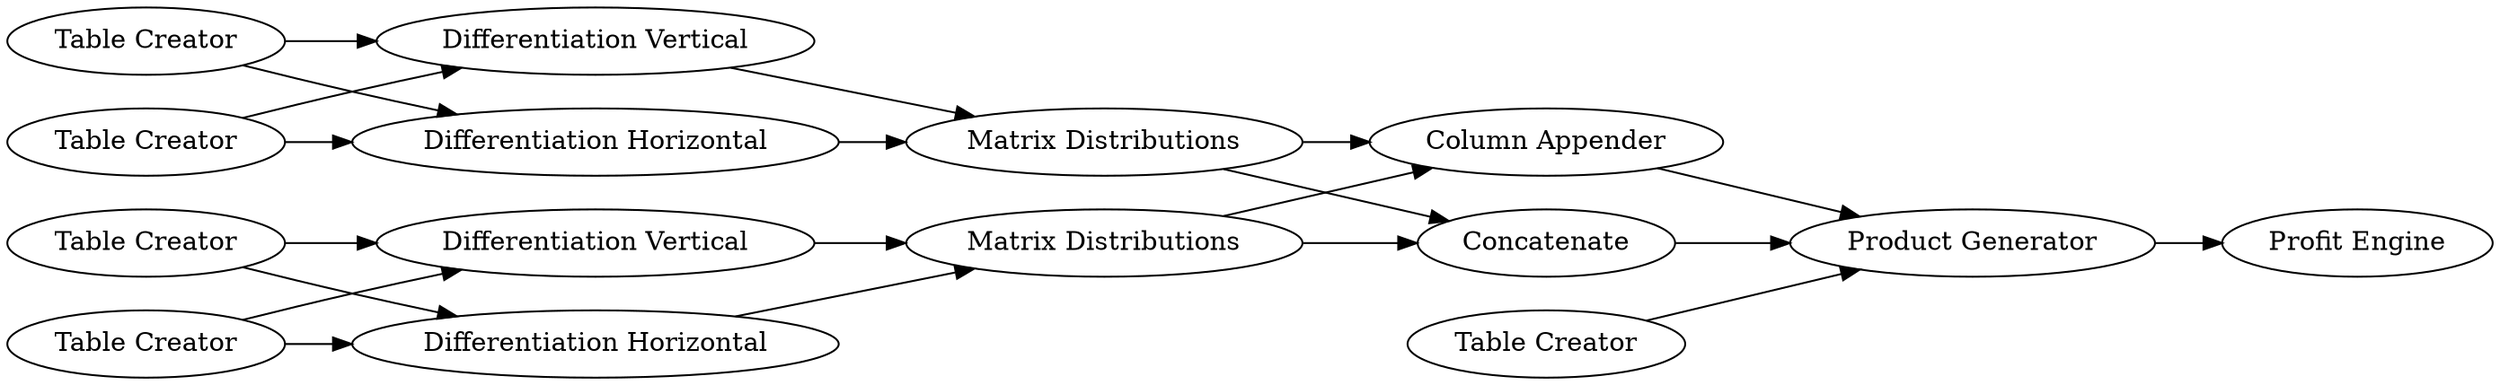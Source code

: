 digraph {
	6 -> 5
	3 -> 2
	5 -> 11
	7 -> 11
	8 -> 5
	1 -> 4
	12 -> 9
	10 -> 16
	11 -> 16
	1 -> 2
	11 -> 12
	10 -> 12
	2 -> 10
	16 -> 9
	6 -> 7
	14 -> 9
	4 -> 10
	3 -> 4
	8 -> 7
	9 -> 15
	5 [label="Differentiation Vertical"]
	16 [label="Column Appender"]
	14 [label="Table Creator"]
	1 [label="Table Creator"]
	7 [label="Differentiation Horizontal"]
	9 [label="Product Generator"]
	11 [label="Matrix Distributions"]
	4 [label="Differentiation Horizontal"]
	6 [label="Table Creator"]
	8 [label="Table Creator"]
	15 [label="Profit Engine"]
	12 [label=Concatenate]
	3 [label="Table Creator"]
	2 [label="Differentiation Vertical"]
	10 [label="Matrix Distributions"]
	rankdir=LR
}
